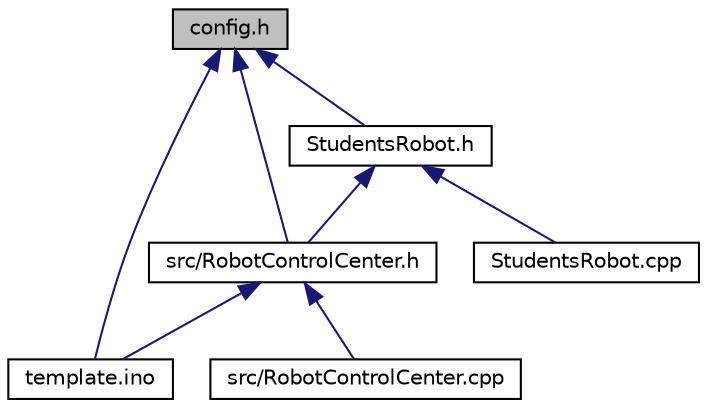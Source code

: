 digraph "config.h"
{
  edge [fontname="Helvetica",fontsize="10",labelfontname="Helvetica",labelfontsize="10"];
  node [fontname="Helvetica",fontsize="10",shape=record];
  Node1 [label="config.h",height=0.2,width=0.4,color="black", fillcolor="grey75", style="filled", fontcolor="black"];
  Node1 -> Node2 [dir="back",color="midnightblue",fontsize="10",style="solid",fontname="Helvetica"];
  Node2 [label="src/RobotControlCenter.h",height=0.2,width=0.4,color="black", fillcolor="white", style="filled",URL="$RobotControlCenter_8h.html"];
  Node2 -> Node3 [dir="back",color="midnightblue",fontsize="10",style="solid",fontname="Helvetica"];
  Node3 [label="src/RobotControlCenter.cpp",height=0.2,width=0.4,color="black", fillcolor="white", style="filled",URL="$RobotControlCenter_8cpp.html"];
  Node2 -> Node4 [dir="back",color="midnightblue",fontsize="10",style="solid",fontname="Helvetica"];
  Node4 [label="template.ino",height=0.2,width=0.4,color="black", fillcolor="white", style="filled",URL="$template_8ino.html"];
  Node1 -> Node5 [dir="back",color="midnightblue",fontsize="10",style="solid",fontname="Helvetica"];
  Node5 [label="StudentsRobot.h",height=0.2,width=0.4,color="black", fillcolor="white", style="filled",URL="$StudentsRobot_8h.html"];
  Node5 -> Node2 [dir="back",color="midnightblue",fontsize="10",style="solid",fontname="Helvetica"];
  Node5 -> Node6 [dir="back",color="midnightblue",fontsize="10",style="solid",fontname="Helvetica"];
  Node6 [label="StudentsRobot.cpp",height=0.2,width=0.4,color="black", fillcolor="white", style="filled",URL="$StudentsRobot_8cpp.html"];
  Node1 -> Node4 [dir="back",color="midnightblue",fontsize="10",style="solid",fontname="Helvetica"];
}
